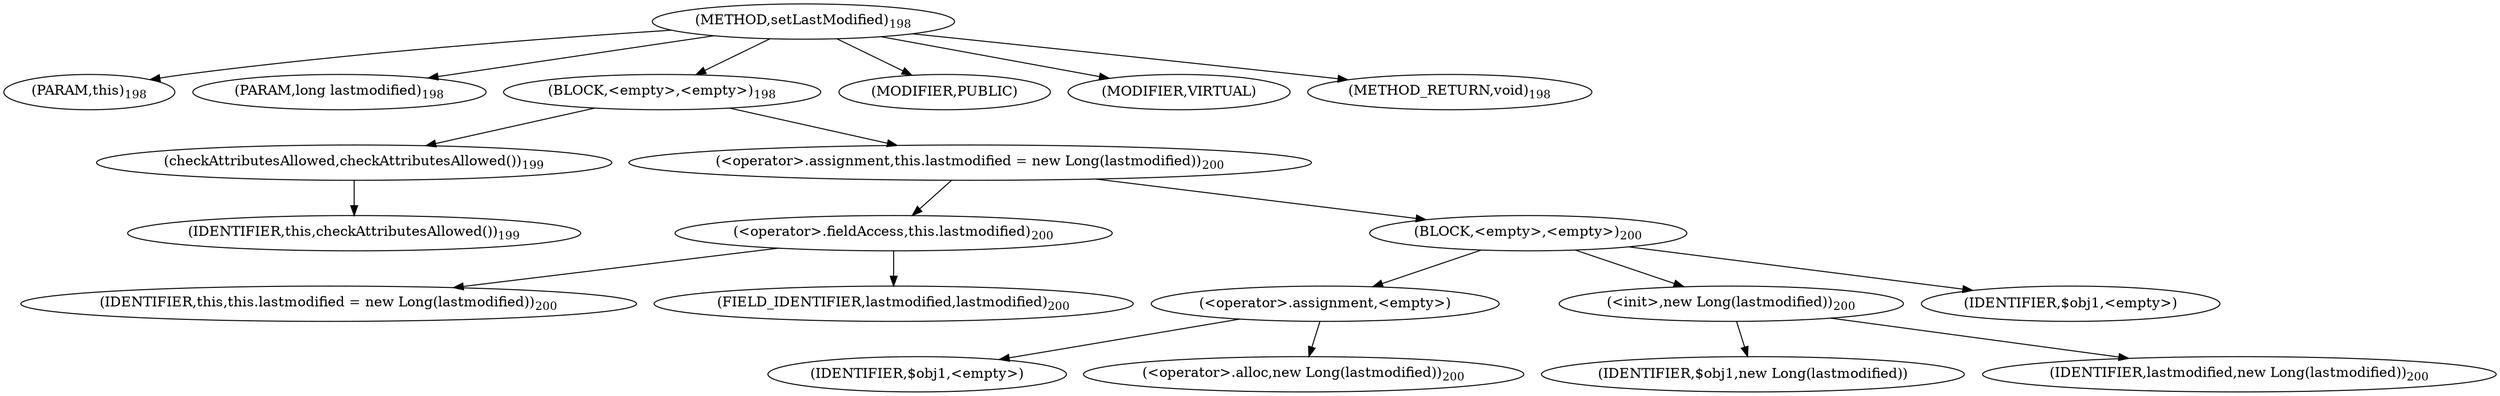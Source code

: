 digraph "setLastModified" {  
"383" [label = <(METHOD,setLastModified)<SUB>198</SUB>> ]
"33" [label = <(PARAM,this)<SUB>198</SUB>> ]
"384" [label = <(PARAM,long lastmodified)<SUB>198</SUB>> ]
"385" [label = <(BLOCK,&lt;empty&gt;,&lt;empty&gt;)<SUB>198</SUB>> ]
"386" [label = <(checkAttributesAllowed,checkAttributesAllowed())<SUB>199</SUB>> ]
"32" [label = <(IDENTIFIER,this,checkAttributesAllowed())<SUB>199</SUB>> ]
"387" [label = <(&lt;operator&gt;.assignment,this.lastmodified = new Long(lastmodified))<SUB>200</SUB>> ]
"388" [label = <(&lt;operator&gt;.fieldAccess,this.lastmodified)<SUB>200</SUB>> ]
"34" [label = <(IDENTIFIER,this,this.lastmodified = new Long(lastmodified))<SUB>200</SUB>> ]
"389" [label = <(FIELD_IDENTIFIER,lastmodified,lastmodified)<SUB>200</SUB>> ]
"390" [label = <(BLOCK,&lt;empty&gt;,&lt;empty&gt;)<SUB>200</SUB>> ]
"391" [label = <(&lt;operator&gt;.assignment,&lt;empty&gt;)> ]
"392" [label = <(IDENTIFIER,$obj1,&lt;empty&gt;)> ]
"393" [label = <(&lt;operator&gt;.alloc,new Long(lastmodified))<SUB>200</SUB>> ]
"394" [label = <(&lt;init&gt;,new Long(lastmodified))<SUB>200</SUB>> ]
"395" [label = <(IDENTIFIER,$obj1,new Long(lastmodified))> ]
"396" [label = <(IDENTIFIER,lastmodified,new Long(lastmodified))<SUB>200</SUB>> ]
"397" [label = <(IDENTIFIER,$obj1,&lt;empty&gt;)> ]
"398" [label = <(MODIFIER,PUBLIC)> ]
"399" [label = <(MODIFIER,VIRTUAL)> ]
"400" [label = <(METHOD_RETURN,void)<SUB>198</SUB>> ]
  "383" -> "33" 
  "383" -> "384" 
  "383" -> "385" 
  "383" -> "398" 
  "383" -> "399" 
  "383" -> "400" 
  "385" -> "386" 
  "385" -> "387" 
  "386" -> "32" 
  "387" -> "388" 
  "387" -> "390" 
  "388" -> "34" 
  "388" -> "389" 
  "390" -> "391" 
  "390" -> "394" 
  "390" -> "397" 
  "391" -> "392" 
  "391" -> "393" 
  "394" -> "395" 
  "394" -> "396" 
}
